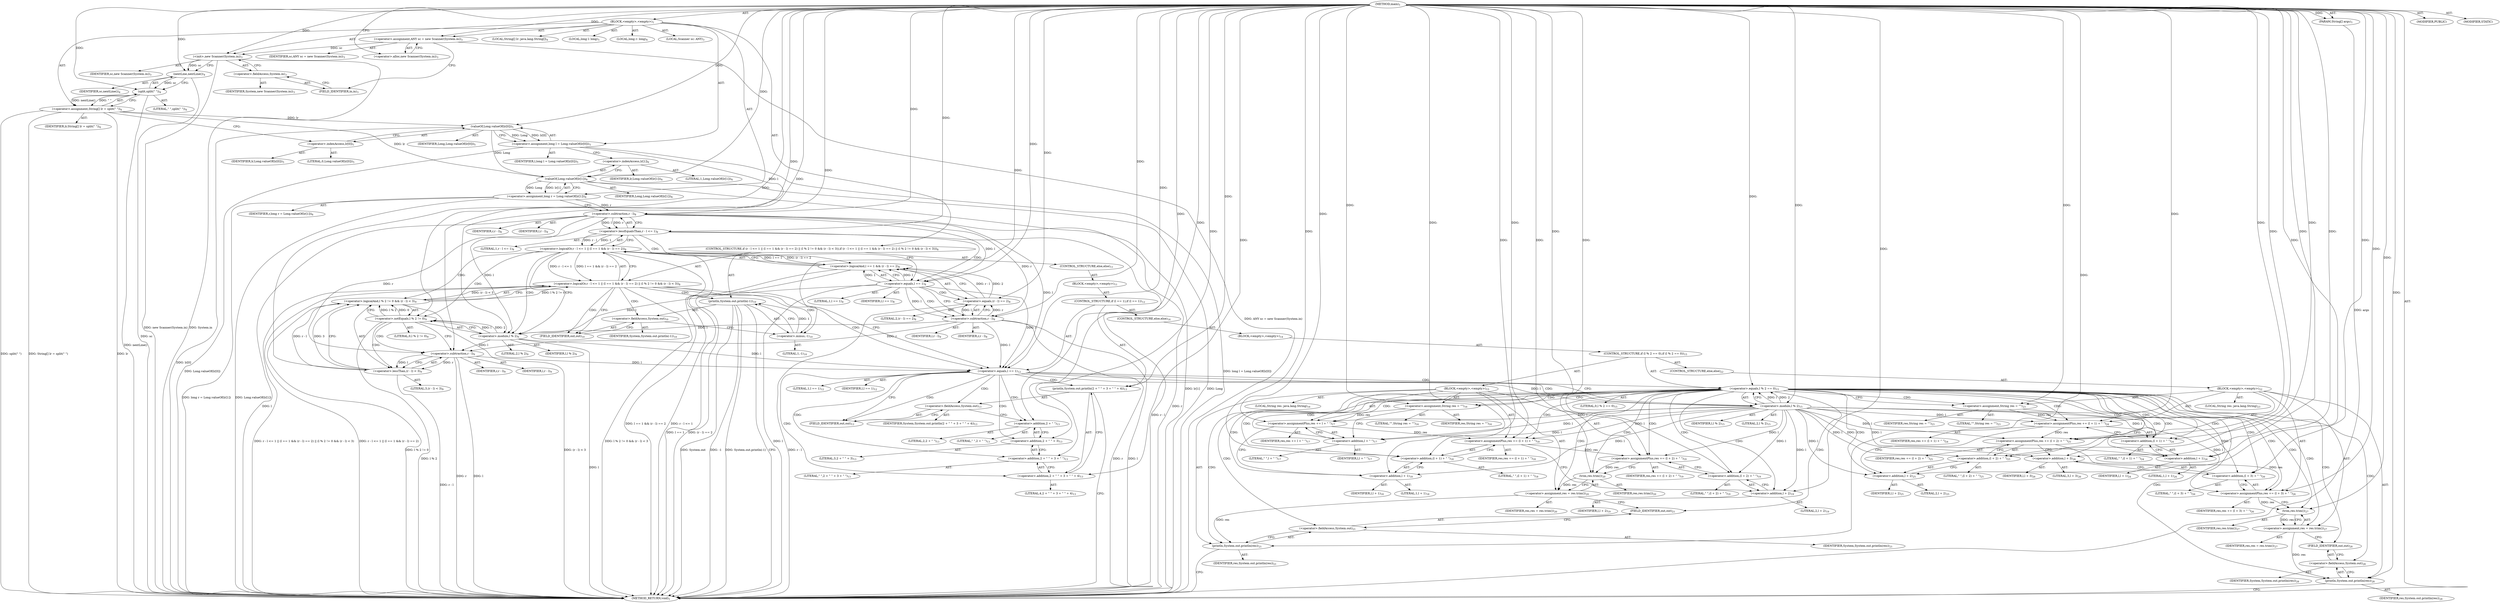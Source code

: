 digraph "main" {  
"19" [label = <(METHOD,main)<SUB>1</SUB>> ]
"20" [label = <(PARAM,String[] args)<SUB>1</SUB>> ]
"21" [label = <(BLOCK,&lt;empty&gt;,&lt;empty&gt;)<SUB>1</SUB>> ]
"4" [label = <(LOCAL,Scanner sc: ANY)<SUB>3</SUB>> ]
"22" [label = <(&lt;operator&gt;.assignment,ANY sc = new Scanner(System.in))<SUB>3</SUB>> ]
"23" [label = <(IDENTIFIER,sc,ANY sc = new Scanner(System.in))<SUB>3</SUB>> ]
"24" [label = <(&lt;operator&gt;.alloc,new Scanner(System.in))<SUB>3</SUB>> ]
"25" [label = <(&lt;init&gt;,new Scanner(System.in))<SUB>3</SUB>> ]
"3" [label = <(IDENTIFIER,sc,new Scanner(System.in))<SUB>3</SUB>> ]
"26" [label = <(&lt;operator&gt;.fieldAccess,System.in)<SUB>3</SUB>> ]
"27" [label = <(IDENTIFIER,System,new Scanner(System.in))<SUB>3</SUB>> ]
"28" [label = <(FIELD_IDENTIFIER,in,in)<SUB>3</SUB>> ]
"29" [label = <(LOCAL,String[] lr: java.lang.String[])<SUB>4</SUB>> ]
"30" [label = <(&lt;operator&gt;.assignment,String[] lr = split(&quot; &quot;))<SUB>4</SUB>> ]
"31" [label = <(IDENTIFIER,lr,String[] lr = split(&quot; &quot;))<SUB>4</SUB>> ]
"32" [label = <(split,split(&quot; &quot;))<SUB>4</SUB>> ]
"33" [label = <(nextLine,nextLine())<SUB>4</SUB>> ]
"34" [label = <(IDENTIFIER,sc,nextLine())<SUB>4</SUB>> ]
"35" [label = <(LITERAL,&quot; &quot;,split(&quot; &quot;))<SUB>4</SUB>> ]
"36" [label = <(LOCAL,long l: long)<SUB>5</SUB>> ]
"37" [label = <(&lt;operator&gt;.assignment,long l = Long.valueOf(lr[0]))<SUB>5</SUB>> ]
"38" [label = <(IDENTIFIER,l,long l = Long.valueOf(lr[0]))<SUB>5</SUB>> ]
"39" [label = <(valueOf,Long.valueOf(lr[0]))<SUB>5</SUB>> ]
"40" [label = <(IDENTIFIER,Long,Long.valueOf(lr[0]))<SUB>5</SUB>> ]
"41" [label = <(&lt;operator&gt;.indexAccess,lr[0])<SUB>5</SUB>> ]
"42" [label = <(IDENTIFIER,lr,Long.valueOf(lr[0]))<SUB>5</SUB>> ]
"43" [label = <(LITERAL,0,Long.valueOf(lr[0]))<SUB>5</SUB>> ]
"44" [label = <(LOCAL,long r: long)<SUB>6</SUB>> ]
"45" [label = <(&lt;operator&gt;.assignment,long r = Long.valueOf(lr[1]))<SUB>6</SUB>> ]
"46" [label = <(IDENTIFIER,r,long r = Long.valueOf(lr[1]))<SUB>6</SUB>> ]
"47" [label = <(valueOf,Long.valueOf(lr[1]))<SUB>6</SUB>> ]
"48" [label = <(IDENTIFIER,Long,Long.valueOf(lr[1]))<SUB>6</SUB>> ]
"49" [label = <(&lt;operator&gt;.indexAccess,lr[1])<SUB>6</SUB>> ]
"50" [label = <(IDENTIFIER,lr,Long.valueOf(lr[1]))<SUB>6</SUB>> ]
"51" [label = <(LITERAL,1,Long.valueOf(lr[1]))<SUB>6</SUB>> ]
"52" [label = <(CONTROL_STRUCTURE,if (r - l &lt;= 1 || (l == 1 &amp;&amp; (r - l) == 2) || (l % 2 != 0 &amp;&amp; (r - l) &lt; 3)),if (r - l &lt;= 1 || (l == 1 &amp;&amp; (r - l) == 2) || (l % 2 != 0 &amp;&amp; (r - l) &lt; 3)))<SUB>8</SUB>> ]
"53" [label = <(&lt;operator&gt;.logicalOr,r - l &lt;= 1 || (l == 1 &amp;&amp; (r - l) == 2) || (l % 2 != 0 &amp;&amp; (r - l) &lt; 3))<SUB>8</SUB>> ]
"54" [label = <(&lt;operator&gt;.logicalOr,r - l &lt;= 1 || (l == 1 &amp;&amp; (r - l) == 2))<SUB>8</SUB>> ]
"55" [label = <(&lt;operator&gt;.lessEqualsThan,r - l &lt;= 1)<SUB>8</SUB>> ]
"56" [label = <(&lt;operator&gt;.subtraction,r - l)<SUB>8</SUB>> ]
"57" [label = <(IDENTIFIER,r,r - l)<SUB>8</SUB>> ]
"58" [label = <(IDENTIFIER,l,r - l)<SUB>8</SUB>> ]
"59" [label = <(LITERAL,1,r - l &lt;= 1)<SUB>8</SUB>> ]
"60" [label = <(&lt;operator&gt;.logicalAnd,l == 1 &amp;&amp; (r - l) == 2)<SUB>8</SUB>> ]
"61" [label = <(&lt;operator&gt;.equals,l == 1)<SUB>8</SUB>> ]
"62" [label = <(IDENTIFIER,l,l == 1)<SUB>8</SUB>> ]
"63" [label = <(LITERAL,1,l == 1)<SUB>8</SUB>> ]
"64" [label = <(&lt;operator&gt;.equals,(r - l) == 2)<SUB>8</SUB>> ]
"65" [label = <(&lt;operator&gt;.subtraction,r - l)<SUB>8</SUB>> ]
"66" [label = <(IDENTIFIER,r,r - l)<SUB>8</SUB>> ]
"67" [label = <(IDENTIFIER,l,r - l)<SUB>8</SUB>> ]
"68" [label = <(LITERAL,2,(r - l) == 2)<SUB>8</SUB>> ]
"69" [label = <(&lt;operator&gt;.logicalAnd,l % 2 != 0 &amp;&amp; (r - l) &lt; 3)<SUB>9</SUB>> ]
"70" [label = <(&lt;operator&gt;.notEquals,l % 2 != 0)<SUB>9</SUB>> ]
"71" [label = <(&lt;operator&gt;.modulo,l % 2)<SUB>9</SUB>> ]
"72" [label = <(IDENTIFIER,l,l % 2)<SUB>9</SUB>> ]
"73" [label = <(LITERAL,2,l % 2)<SUB>9</SUB>> ]
"74" [label = <(LITERAL,0,l % 2 != 0)<SUB>9</SUB>> ]
"75" [label = <(&lt;operator&gt;.lessThan,(r - l) &lt; 3)<SUB>9</SUB>> ]
"76" [label = <(&lt;operator&gt;.subtraction,r - l)<SUB>9</SUB>> ]
"77" [label = <(IDENTIFIER,r,r - l)<SUB>9</SUB>> ]
"78" [label = <(IDENTIFIER,l,r - l)<SUB>9</SUB>> ]
"79" [label = <(LITERAL,3,(r - l) &lt; 3)<SUB>9</SUB>> ]
"80" [label = <(println,System.out.println(-1))<SUB>10</SUB>> ]
"81" [label = <(&lt;operator&gt;.fieldAccess,System.out)<SUB>10</SUB>> ]
"82" [label = <(IDENTIFIER,System,System.out.println(-1))<SUB>10</SUB>> ]
"83" [label = <(FIELD_IDENTIFIER,out,out)<SUB>10</SUB>> ]
"84" [label = <(&lt;operator&gt;.minus,-1)<SUB>10</SUB>> ]
"85" [label = <(LITERAL,1,-1)<SUB>10</SUB>> ]
"86" [label = <(CONTROL_STRUCTURE,else,else)<SUB>11</SUB>> ]
"87" [label = <(BLOCK,&lt;empty&gt;,&lt;empty&gt;)<SUB>11</SUB>> ]
"88" [label = <(CONTROL_STRUCTURE,if (l == 1),if (l == 1))<SUB>12</SUB>> ]
"89" [label = <(&lt;operator&gt;.equals,l == 1)<SUB>12</SUB>> ]
"90" [label = <(IDENTIFIER,l,l == 1)<SUB>12</SUB>> ]
"91" [label = <(LITERAL,1,l == 1)<SUB>12</SUB>> ]
"92" [label = <(println,System.out.println(2 + &quot; &quot; + 3 + &quot; &quot; + 4))<SUB>13</SUB>> ]
"93" [label = <(&lt;operator&gt;.fieldAccess,System.out)<SUB>13</SUB>> ]
"94" [label = <(IDENTIFIER,System,System.out.println(2 + &quot; &quot; + 3 + &quot; &quot; + 4))<SUB>13</SUB>> ]
"95" [label = <(FIELD_IDENTIFIER,out,out)<SUB>13</SUB>> ]
"96" [label = <(&lt;operator&gt;.addition,2 + &quot; &quot; + 3 + &quot; &quot; + 4)<SUB>13</SUB>> ]
"97" [label = <(&lt;operator&gt;.addition,2 + &quot; &quot; + 3 + &quot; &quot;)<SUB>13</SUB>> ]
"98" [label = <(&lt;operator&gt;.addition,2 + &quot; &quot; + 3)<SUB>13</SUB>> ]
"99" [label = <(&lt;operator&gt;.addition,2 + &quot; &quot;)<SUB>13</SUB>> ]
"100" [label = <(LITERAL,2,2 + &quot; &quot;)<SUB>13</SUB>> ]
"101" [label = <(LITERAL,&quot; &quot;,2 + &quot; &quot;)<SUB>13</SUB>> ]
"102" [label = <(LITERAL,3,2 + &quot; &quot; + 3)<SUB>13</SUB>> ]
"103" [label = <(LITERAL,&quot; &quot;,2 + &quot; &quot; + 3 + &quot; &quot;)<SUB>13</SUB>> ]
"104" [label = <(LITERAL,4,2 + &quot; &quot; + 3 + &quot; &quot; + 4)<SUB>13</SUB>> ]
"105" [label = <(CONTROL_STRUCTURE,else,else)<SUB>14</SUB>> ]
"106" [label = <(BLOCK,&lt;empty&gt;,&lt;empty&gt;)<SUB>14</SUB>> ]
"107" [label = <(CONTROL_STRUCTURE,if (l % 2 == 0),if (l % 2 == 0))<SUB>15</SUB>> ]
"108" [label = <(&lt;operator&gt;.equals,l % 2 == 0)<SUB>15</SUB>> ]
"109" [label = <(&lt;operator&gt;.modulo,l % 2)<SUB>15</SUB>> ]
"110" [label = <(IDENTIFIER,l,l % 2)<SUB>15</SUB>> ]
"111" [label = <(LITERAL,2,l % 2)<SUB>15</SUB>> ]
"112" [label = <(LITERAL,0,l % 2 == 0)<SUB>15</SUB>> ]
"113" [label = <(BLOCK,&lt;empty&gt;,&lt;empty&gt;)<SUB>15</SUB>> ]
"114" [label = <(LOCAL,String res: java.lang.String)<SUB>16</SUB>> ]
"115" [label = <(&lt;operator&gt;.assignment,String res = &quot;&quot;)<SUB>16</SUB>> ]
"116" [label = <(IDENTIFIER,res,String res = &quot;&quot;)<SUB>16</SUB>> ]
"117" [label = <(LITERAL,&quot;&quot;,String res = &quot;&quot;)<SUB>16</SUB>> ]
"118" [label = <(&lt;operator&gt;.assignmentPlus,res += l + &quot; &quot;)<SUB>17</SUB>> ]
"119" [label = <(IDENTIFIER,res,res += l + &quot; &quot;)<SUB>17</SUB>> ]
"120" [label = <(&lt;operator&gt;.addition,l + &quot; &quot;)<SUB>17</SUB>> ]
"121" [label = <(IDENTIFIER,l,l + &quot; &quot;)<SUB>17</SUB>> ]
"122" [label = <(LITERAL,&quot; &quot;,l + &quot; &quot;)<SUB>17</SUB>> ]
"123" [label = <(&lt;operator&gt;.assignmentPlus,res += (l + 1) + &quot; &quot;)<SUB>18</SUB>> ]
"124" [label = <(IDENTIFIER,res,res += (l + 1) + &quot; &quot;)<SUB>18</SUB>> ]
"125" [label = <(&lt;operator&gt;.addition,(l + 1) + &quot; &quot;)<SUB>18</SUB>> ]
"126" [label = <(&lt;operator&gt;.addition,l + 1)<SUB>18</SUB>> ]
"127" [label = <(IDENTIFIER,l,l + 1)<SUB>18</SUB>> ]
"128" [label = <(LITERAL,1,l + 1)<SUB>18</SUB>> ]
"129" [label = <(LITERAL,&quot; &quot;,(l + 1) + &quot; &quot;)<SUB>18</SUB>> ]
"130" [label = <(&lt;operator&gt;.assignmentPlus,res += (l + 2) + &quot; &quot;)<SUB>19</SUB>> ]
"131" [label = <(IDENTIFIER,res,res += (l + 2) + &quot; &quot;)<SUB>19</SUB>> ]
"132" [label = <(&lt;operator&gt;.addition,(l + 2) + &quot; &quot;)<SUB>19</SUB>> ]
"133" [label = <(&lt;operator&gt;.addition,l + 2)<SUB>19</SUB>> ]
"134" [label = <(IDENTIFIER,l,l + 2)<SUB>19</SUB>> ]
"135" [label = <(LITERAL,2,l + 2)<SUB>19</SUB>> ]
"136" [label = <(LITERAL,&quot; &quot;,(l + 2) + &quot; &quot;)<SUB>19</SUB>> ]
"137" [label = <(&lt;operator&gt;.assignment,res = res.trim())<SUB>20</SUB>> ]
"138" [label = <(IDENTIFIER,res,res = res.trim())<SUB>20</SUB>> ]
"139" [label = <(trim,res.trim())<SUB>20</SUB>> ]
"140" [label = <(IDENTIFIER,res,res.trim())<SUB>20</SUB>> ]
"141" [label = <(println,System.out.println(res))<SUB>21</SUB>> ]
"142" [label = <(&lt;operator&gt;.fieldAccess,System.out)<SUB>21</SUB>> ]
"143" [label = <(IDENTIFIER,System,System.out.println(res))<SUB>21</SUB>> ]
"144" [label = <(FIELD_IDENTIFIER,out,out)<SUB>21</SUB>> ]
"145" [label = <(IDENTIFIER,res,System.out.println(res))<SUB>21</SUB>> ]
"146" [label = <(CONTROL_STRUCTURE,else,else)<SUB>22</SUB>> ]
"147" [label = <(BLOCK,&lt;empty&gt;,&lt;empty&gt;)<SUB>22</SUB>> ]
"148" [label = <(LOCAL,String res: java.lang.String)<SUB>23</SUB>> ]
"149" [label = <(&lt;operator&gt;.assignment,String res = &quot;&quot;)<SUB>23</SUB>> ]
"150" [label = <(IDENTIFIER,res,String res = &quot;&quot;)<SUB>23</SUB>> ]
"151" [label = <(LITERAL,&quot;&quot;,String res = &quot;&quot;)<SUB>23</SUB>> ]
"152" [label = <(&lt;operator&gt;.assignmentPlus,res += (l + 1) + &quot; &quot;)<SUB>24</SUB>> ]
"153" [label = <(IDENTIFIER,res,res += (l + 1) + &quot; &quot;)<SUB>24</SUB>> ]
"154" [label = <(&lt;operator&gt;.addition,(l + 1) + &quot; &quot;)<SUB>24</SUB>> ]
"155" [label = <(&lt;operator&gt;.addition,l + 1)<SUB>24</SUB>> ]
"156" [label = <(IDENTIFIER,l,l + 1)<SUB>24</SUB>> ]
"157" [label = <(LITERAL,1,l + 1)<SUB>24</SUB>> ]
"158" [label = <(LITERAL,&quot; &quot;,(l + 1) + &quot; &quot;)<SUB>24</SUB>> ]
"159" [label = <(&lt;operator&gt;.assignmentPlus,res += (l + 2) + &quot; &quot;)<SUB>25</SUB>> ]
"160" [label = <(IDENTIFIER,res,res += (l + 2) + &quot; &quot;)<SUB>25</SUB>> ]
"161" [label = <(&lt;operator&gt;.addition,(l + 2) + &quot; &quot;)<SUB>25</SUB>> ]
"162" [label = <(&lt;operator&gt;.addition,l + 2)<SUB>25</SUB>> ]
"163" [label = <(IDENTIFIER,l,l + 2)<SUB>25</SUB>> ]
"164" [label = <(LITERAL,2,l + 2)<SUB>25</SUB>> ]
"165" [label = <(LITERAL,&quot; &quot;,(l + 2) + &quot; &quot;)<SUB>25</SUB>> ]
"166" [label = <(&lt;operator&gt;.assignmentPlus,res += (l + 3) + &quot; &quot;)<SUB>26</SUB>> ]
"167" [label = <(IDENTIFIER,res,res += (l + 3) + &quot; &quot;)<SUB>26</SUB>> ]
"168" [label = <(&lt;operator&gt;.addition,(l + 3) + &quot; &quot;)<SUB>26</SUB>> ]
"169" [label = <(&lt;operator&gt;.addition,l + 3)<SUB>26</SUB>> ]
"170" [label = <(IDENTIFIER,l,l + 3)<SUB>26</SUB>> ]
"171" [label = <(LITERAL,3,l + 3)<SUB>26</SUB>> ]
"172" [label = <(LITERAL,&quot; &quot;,(l + 3) + &quot; &quot;)<SUB>26</SUB>> ]
"173" [label = <(&lt;operator&gt;.assignment,res = res.trim())<SUB>27</SUB>> ]
"174" [label = <(IDENTIFIER,res,res = res.trim())<SUB>27</SUB>> ]
"175" [label = <(trim,res.trim())<SUB>27</SUB>> ]
"176" [label = <(IDENTIFIER,res,res.trim())<SUB>27</SUB>> ]
"177" [label = <(println,System.out.println(res))<SUB>28</SUB>> ]
"178" [label = <(&lt;operator&gt;.fieldAccess,System.out)<SUB>28</SUB>> ]
"179" [label = <(IDENTIFIER,System,System.out.println(res))<SUB>28</SUB>> ]
"180" [label = <(FIELD_IDENTIFIER,out,out)<SUB>28</SUB>> ]
"181" [label = <(IDENTIFIER,res,System.out.println(res))<SUB>28</SUB>> ]
"182" [label = <(MODIFIER,PUBLIC)> ]
"183" [label = <(MODIFIER,STATIC)> ]
"184" [label = <(METHOD_RETURN,void)<SUB>1</SUB>> ]
  "19" -> "20"  [ label = "AST: "] 
  "19" -> "21"  [ label = "AST: "] 
  "19" -> "182"  [ label = "AST: "] 
  "19" -> "183"  [ label = "AST: "] 
  "19" -> "184"  [ label = "AST: "] 
  "21" -> "4"  [ label = "AST: "] 
  "21" -> "22"  [ label = "AST: "] 
  "21" -> "25"  [ label = "AST: "] 
  "21" -> "29"  [ label = "AST: "] 
  "21" -> "30"  [ label = "AST: "] 
  "21" -> "36"  [ label = "AST: "] 
  "21" -> "37"  [ label = "AST: "] 
  "21" -> "44"  [ label = "AST: "] 
  "21" -> "45"  [ label = "AST: "] 
  "21" -> "52"  [ label = "AST: "] 
  "22" -> "23"  [ label = "AST: "] 
  "22" -> "24"  [ label = "AST: "] 
  "25" -> "3"  [ label = "AST: "] 
  "25" -> "26"  [ label = "AST: "] 
  "26" -> "27"  [ label = "AST: "] 
  "26" -> "28"  [ label = "AST: "] 
  "30" -> "31"  [ label = "AST: "] 
  "30" -> "32"  [ label = "AST: "] 
  "32" -> "33"  [ label = "AST: "] 
  "32" -> "35"  [ label = "AST: "] 
  "33" -> "34"  [ label = "AST: "] 
  "37" -> "38"  [ label = "AST: "] 
  "37" -> "39"  [ label = "AST: "] 
  "39" -> "40"  [ label = "AST: "] 
  "39" -> "41"  [ label = "AST: "] 
  "41" -> "42"  [ label = "AST: "] 
  "41" -> "43"  [ label = "AST: "] 
  "45" -> "46"  [ label = "AST: "] 
  "45" -> "47"  [ label = "AST: "] 
  "47" -> "48"  [ label = "AST: "] 
  "47" -> "49"  [ label = "AST: "] 
  "49" -> "50"  [ label = "AST: "] 
  "49" -> "51"  [ label = "AST: "] 
  "52" -> "53"  [ label = "AST: "] 
  "52" -> "80"  [ label = "AST: "] 
  "52" -> "86"  [ label = "AST: "] 
  "53" -> "54"  [ label = "AST: "] 
  "53" -> "69"  [ label = "AST: "] 
  "54" -> "55"  [ label = "AST: "] 
  "54" -> "60"  [ label = "AST: "] 
  "55" -> "56"  [ label = "AST: "] 
  "55" -> "59"  [ label = "AST: "] 
  "56" -> "57"  [ label = "AST: "] 
  "56" -> "58"  [ label = "AST: "] 
  "60" -> "61"  [ label = "AST: "] 
  "60" -> "64"  [ label = "AST: "] 
  "61" -> "62"  [ label = "AST: "] 
  "61" -> "63"  [ label = "AST: "] 
  "64" -> "65"  [ label = "AST: "] 
  "64" -> "68"  [ label = "AST: "] 
  "65" -> "66"  [ label = "AST: "] 
  "65" -> "67"  [ label = "AST: "] 
  "69" -> "70"  [ label = "AST: "] 
  "69" -> "75"  [ label = "AST: "] 
  "70" -> "71"  [ label = "AST: "] 
  "70" -> "74"  [ label = "AST: "] 
  "71" -> "72"  [ label = "AST: "] 
  "71" -> "73"  [ label = "AST: "] 
  "75" -> "76"  [ label = "AST: "] 
  "75" -> "79"  [ label = "AST: "] 
  "76" -> "77"  [ label = "AST: "] 
  "76" -> "78"  [ label = "AST: "] 
  "80" -> "81"  [ label = "AST: "] 
  "80" -> "84"  [ label = "AST: "] 
  "81" -> "82"  [ label = "AST: "] 
  "81" -> "83"  [ label = "AST: "] 
  "84" -> "85"  [ label = "AST: "] 
  "86" -> "87"  [ label = "AST: "] 
  "87" -> "88"  [ label = "AST: "] 
  "88" -> "89"  [ label = "AST: "] 
  "88" -> "92"  [ label = "AST: "] 
  "88" -> "105"  [ label = "AST: "] 
  "89" -> "90"  [ label = "AST: "] 
  "89" -> "91"  [ label = "AST: "] 
  "92" -> "93"  [ label = "AST: "] 
  "92" -> "96"  [ label = "AST: "] 
  "93" -> "94"  [ label = "AST: "] 
  "93" -> "95"  [ label = "AST: "] 
  "96" -> "97"  [ label = "AST: "] 
  "96" -> "104"  [ label = "AST: "] 
  "97" -> "98"  [ label = "AST: "] 
  "97" -> "103"  [ label = "AST: "] 
  "98" -> "99"  [ label = "AST: "] 
  "98" -> "102"  [ label = "AST: "] 
  "99" -> "100"  [ label = "AST: "] 
  "99" -> "101"  [ label = "AST: "] 
  "105" -> "106"  [ label = "AST: "] 
  "106" -> "107"  [ label = "AST: "] 
  "107" -> "108"  [ label = "AST: "] 
  "107" -> "113"  [ label = "AST: "] 
  "107" -> "146"  [ label = "AST: "] 
  "108" -> "109"  [ label = "AST: "] 
  "108" -> "112"  [ label = "AST: "] 
  "109" -> "110"  [ label = "AST: "] 
  "109" -> "111"  [ label = "AST: "] 
  "113" -> "114"  [ label = "AST: "] 
  "113" -> "115"  [ label = "AST: "] 
  "113" -> "118"  [ label = "AST: "] 
  "113" -> "123"  [ label = "AST: "] 
  "113" -> "130"  [ label = "AST: "] 
  "113" -> "137"  [ label = "AST: "] 
  "113" -> "141"  [ label = "AST: "] 
  "115" -> "116"  [ label = "AST: "] 
  "115" -> "117"  [ label = "AST: "] 
  "118" -> "119"  [ label = "AST: "] 
  "118" -> "120"  [ label = "AST: "] 
  "120" -> "121"  [ label = "AST: "] 
  "120" -> "122"  [ label = "AST: "] 
  "123" -> "124"  [ label = "AST: "] 
  "123" -> "125"  [ label = "AST: "] 
  "125" -> "126"  [ label = "AST: "] 
  "125" -> "129"  [ label = "AST: "] 
  "126" -> "127"  [ label = "AST: "] 
  "126" -> "128"  [ label = "AST: "] 
  "130" -> "131"  [ label = "AST: "] 
  "130" -> "132"  [ label = "AST: "] 
  "132" -> "133"  [ label = "AST: "] 
  "132" -> "136"  [ label = "AST: "] 
  "133" -> "134"  [ label = "AST: "] 
  "133" -> "135"  [ label = "AST: "] 
  "137" -> "138"  [ label = "AST: "] 
  "137" -> "139"  [ label = "AST: "] 
  "139" -> "140"  [ label = "AST: "] 
  "141" -> "142"  [ label = "AST: "] 
  "141" -> "145"  [ label = "AST: "] 
  "142" -> "143"  [ label = "AST: "] 
  "142" -> "144"  [ label = "AST: "] 
  "146" -> "147"  [ label = "AST: "] 
  "147" -> "148"  [ label = "AST: "] 
  "147" -> "149"  [ label = "AST: "] 
  "147" -> "152"  [ label = "AST: "] 
  "147" -> "159"  [ label = "AST: "] 
  "147" -> "166"  [ label = "AST: "] 
  "147" -> "173"  [ label = "AST: "] 
  "147" -> "177"  [ label = "AST: "] 
  "149" -> "150"  [ label = "AST: "] 
  "149" -> "151"  [ label = "AST: "] 
  "152" -> "153"  [ label = "AST: "] 
  "152" -> "154"  [ label = "AST: "] 
  "154" -> "155"  [ label = "AST: "] 
  "154" -> "158"  [ label = "AST: "] 
  "155" -> "156"  [ label = "AST: "] 
  "155" -> "157"  [ label = "AST: "] 
  "159" -> "160"  [ label = "AST: "] 
  "159" -> "161"  [ label = "AST: "] 
  "161" -> "162"  [ label = "AST: "] 
  "161" -> "165"  [ label = "AST: "] 
  "162" -> "163"  [ label = "AST: "] 
  "162" -> "164"  [ label = "AST: "] 
  "166" -> "167"  [ label = "AST: "] 
  "166" -> "168"  [ label = "AST: "] 
  "168" -> "169"  [ label = "AST: "] 
  "168" -> "172"  [ label = "AST: "] 
  "169" -> "170"  [ label = "AST: "] 
  "169" -> "171"  [ label = "AST: "] 
  "173" -> "174"  [ label = "AST: "] 
  "173" -> "175"  [ label = "AST: "] 
  "175" -> "176"  [ label = "AST: "] 
  "177" -> "178"  [ label = "AST: "] 
  "177" -> "181"  [ label = "AST: "] 
  "178" -> "179"  [ label = "AST: "] 
  "178" -> "180"  [ label = "AST: "] 
  "22" -> "28"  [ label = "CFG: "] 
  "25" -> "33"  [ label = "CFG: "] 
  "30" -> "41"  [ label = "CFG: "] 
  "37" -> "49"  [ label = "CFG: "] 
  "45" -> "56"  [ label = "CFG: "] 
  "24" -> "22"  [ label = "CFG: "] 
  "26" -> "25"  [ label = "CFG: "] 
  "32" -> "30"  [ label = "CFG: "] 
  "39" -> "37"  [ label = "CFG: "] 
  "47" -> "45"  [ label = "CFG: "] 
  "53" -> "83"  [ label = "CFG: "] 
  "53" -> "89"  [ label = "CFG: "] 
  "80" -> "184"  [ label = "CFG: "] 
  "28" -> "26"  [ label = "CFG: "] 
  "33" -> "32"  [ label = "CFG: "] 
  "41" -> "39"  [ label = "CFG: "] 
  "49" -> "47"  [ label = "CFG: "] 
  "54" -> "53"  [ label = "CFG: "] 
  "54" -> "71"  [ label = "CFG: "] 
  "69" -> "53"  [ label = "CFG: "] 
  "81" -> "84"  [ label = "CFG: "] 
  "84" -> "80"  [ label = "CFG: "] 
  "55" -> "54"  [ label = "CFG: "] 
  "55" -> "61"  [ label = "CFG: "] 
  "60" -> "54"  [ label = "CFG: "] 
  "70" -> "69"  [ label = "CFG: "] 
  "70" -> "76"  [ label = "CFG: "] 
  "75" -> "69"  [ label = "CFG: "] 
  "83" -> "81"  [ label = "CFG: "] 
  "56" -> "55"  [ label = "CFG: "] 
  "61" -> "60"  [ label = "CFG: "] 
  "61" -> "65"  [ label = "CFG: "] 
  "64" -> "60"  [ label = "CFG: "] 
  "71" -> "70"  [ label = "CFG: "] 
  "76" -> "75"  [ label = "CFG: "] 
  "89" -> "95"  [ label = "CFG: "] 
  "89" -> "109"  [ label = "CFG: "] 
  "92" -> "184"  [ label = "CFG: "] 
  "65" -> "64"  [ label = "CFG: "] 
  "93" -> "99"  [ label = "CFG: "] 
  "96" -> "92"  [ label = "CFG: "] 
  "95" -> "93"  [ label = "CFG: "] 
  "97" -> "96"  [ label = "CFG: "] 
  "98" -> "97"  [ label = "CFG: "] 
  "108" -> "115"  [ label = "CFG: "] 
  "108" -> "149"  [ label = "CFG: "] 
  "99" -> "98"  [ label = "CFG: "] 
  "109" -> "108"  [ label = "CFG: "] 
  "115" -> "120"  [ label = "CFG: "] 
  "118" -> "126"  [ label = "CFG: "] 
  "123" -> "133"  [ label = "CFG: "] 
  "130" -> "139"  [ label = "CFG: "] 
  "137" -> "144"  [ label = "CFG: "] 
  "141" -> "184"  [ label = "CFG: "] 
  "120" -> "118"  [ label = "CFG: "] 
  "125" -> "123"  [ label = "CFG: "] 
  "132" -> "130"  [ label = "CFG: "] 
  "139" -> "137"  [ label = "CFG: "] 
  "142" -> "141"  [ label = "CFG: "] 
  "149" -> "155"  [ label = "CFG: "] 
  "152" -> "162"  [ label = "CFG: "] 
  "159" -> "169"  [ label = "CFG: "] 
  "166" -> "175"  [ label = "CFG: "] 
  "173" -> "180"  [ label = "CFG: "] 
  "177" -> "184"  [ label = "CFG: "] 
  "126" -> "125"  [ label = "CFG: "] 
  "133" -> "132"  [ label = "CFG: "] 
  "144" -> "142"  [ label = "CFG: "] 
  "154" -> "152"  [ label = "CFG: "] 
  "161" -> "159"  [ label = "CFG: "] 
  "168" -> "166"  [ label = "CFG: "] 
  "175" -> "173"  [ label = "CFG: "] 
  "178" -> "177"  [ label = "CFG: "] 
  "155" -> "154"  [ label = "CFG: "] 
  "162" -> "161"  [ label = "CFG: "] 
  "169" -> "168"  [ label = "CFG: "] 
  "180" -> "178"  [ label = "CFG: "] 
  "19" -> "24"  [ label = "CFG: "] 
  "20" -> "184"  [ label = "DDG: args"] 
  "22" -> "184"  [ label = "DDG: ANY sc = new Scanner(System.in)"] 
  "25" -> "184"  [ label = "DDG: System.in"] 
  "25" -> "184"  [ label = "DDG: new Scanner(System.in)"] 
  "30" -> "184"  [ label = "DDG: lr"] 
  "33" -> "184"  [ label = "DDG: sc"] 
  "32" -> "184"  [ label = "DDG: nextLine()"] 
  "30" -> "184"  [ label = "DDG: split(&quot; &quot;)"] 
  "30" -> "184"  [ label = "DDG: String[] lr = split(&quot; &quot;)"] 
  "39" -> "184"  [ label = "DDG: lr[0]"] 
  "37" -> "184"  [ label = "DDG: Long.valueOf(lr[0])"] 
  "37" -> "184"  [ label = "DDG: long l = Long.valueOf(lr[0])"] 
  "47" -> "184"  [ label = "DDG: Long"] 
  "47" -> "184"  [ label = "DDG: lr[1]"] 
  "45" -> "184"  [ label = "DDG: Long.valueOf(lr[1])"] 
  "45" -> "184"  [ label = "DDG: long r = Long.valueOf(lr[1])"] 
  "56" -> "184"  [ label = "DDG: r"] 
  "56" -> "184"  [ label = "DDG: l"] 
  "55" -> "184"  [ label = "DDG: r - l"] 
  "54" -> "184"  [ label = "DDG: r - l &lt;= 1"] 
  "61" -> "184"  [ label = "DDG: l"] 
  "60" -> "184"  [ label = "DDG: l == 1"] 
  "65" -> "184"  [ label = "DDG: r"] 
  "65" -> "184"  [ label = "DDG: l"] 
  "64" -> "184"  [ label = "DDG: r - l"] 
  "60" -> "184"  [ label = "DDG: (r - l) == 2"] 
  "54" -> "184"  [ label = "DDG: l == 1 &amp;&amp; (r - l) == 2"] 
  "53" -> "184"  [ label = "DDG: r - l &lt;= 1 || (l == 1 &amp;&amp; (r - l) == 2)"] 
  "71" -> "184"  [ label = "DDG: l"] 
  "70" -> "184"  [ label = "DDG: l % 2"] 
  "69" -> "184"  [ label = "DDG: l % 2 != 0"] 
  "76" -> "184"  [ label = "DDG: r"] 
  "76" -> "184"  [ label = "DDG: l"] 
  "75" -> "184"  [ label = "DDG: r - l"] 
  "69" -> "184"  [ label = "DDG: (r - l) &lt; 3"] 
  "53" -> "184"  [ label = "DDG: l % 2 != 0 &amp;&amp; (r - l) &lt; 3"] 
  "53" -> "184"  [ label = "DDG: r - l &lt;= 1 || (l == 1 &amp;&amp; (r - l) == 2) || (l % 2 != 0 &amp;&amp; (r - l) &lt; 3)"] 
  "80" -> "184"  [ label = "DDG: System.out"] 
  "80" -> "184"  [ label = "DDG: -1"] 
  "80" -> "184"  [ label = "DDG: System.out.println(-1)"] 
  "19" -> "20"  [ label = "DDG: "] 
  "19" -> "22"  [ label = "DDG: "] 
  "32" -> "30"  [ label = "DDG: nextLine()"] 
  "32" -> "30"  [ label = "DDG: &quot; &quot;"] 
  "39" -> "37"  [ label = "DDG: Long"] 
  "39" -> "37"  [ label = "DDG: lr[0]"] 
  "47" -> "45"  [ label = "DDG: Long"] 
  "47" -> "45"  [ label = "DDG: lr[1]"] 
  "22" -> "25"  [ label = "DDG: sc"] 
  "19" -> "25"  [ label = "DDG: "] 
  "33" -> "32"  [ label = "DDG: sc"] 
  "19" -> "32"  [ label = "DDG: "] 
  "19" -> "39"  [ label = "DDG: "] 
  "30" -> "39"  [ label = "DDG: lr"] 
  "39" -> "47"  [ label = "DDG: Long"] 
  "19" -> "47"  [ label = "DDG: "] 
  "30" -> "47"  [ label = "DDG: lr"] 
  "54" -> "53"  [ label = "DDG: r - l &lt;= 1"] 
  "54" -> "53"  [ label = "DDG: l == 1 &amp;&amp; (r - l) == 2"] 
  "69" -> "53"  [ label = "DDG: l % 2 != 0"] 
  "69" -> "53"  [ label = "DDG: (r - l) &lt; 3"] 
  "84" -> "80"  [ label = "DDG: 1"] 
  "25" -> "33"  [ label = "DDG: sc"] 
  "19" -> "33"  [ label = "DDG: "] 
  "55" -> "54"  [ label = "DDG: r - l"] 
  "55" -> "54"  [ label = "DDG: 1"] 
  "60" -> "54"  [ label = "DDG: l == 1"] 
  "60" -> "54"  [ label = "DDG: (r - l) == 2"] 
  "70" -> "69"  [ label = "DDG: l % 2"] 
  "70" -> "69"  [ label = "DDG: 0"] 
  "75" -> "69"  [ label = "DDG: r - l"] 
  "75" -> "69"  [ label = "DDG: 3"] 
  "19" -> "84"  [ label = "DDG: "] 
  "56" -> "55"  [ label = "DDG: r"] 
  "56" -> "55"  [ label = "DDG: l"] 
  "19" -> "55"  [ label = "DDG: "] 
  "61" -> "60"  [ label = "DDG: l"] 
  "61" -> "60"  [ label = "DDG: 1"] 
  "64" -> "60"  [ label = "DDG: r - l"] 
  "64" -> "60"  [ label = "DDG: 2"] 
  "71" -> "70"  [ label = "DDG: l"] 
  "71" -> "70"  [ label = "DDG: 2"] 
  "19" -> "70"  [ label = "DDG: "] 
  "76" -> "75"  [ label = "DDG: r"] 
  "76" -> "75"  [ label = "DDG: l"] 
  "19" -> "75"  [ label = "DDG: "] 
  "45" -> "56"  [ label = "DDG: r"] 
  "19" -> "56"  [ label = "DDG: "] 
  "37" -> "56"  [ label = "DDG: l"] 
  "56" -> "61"  [ label = "DDG: l"] 
  "19" -> "61"  [ label = "DDG: "] 
  "65" -> "64"  [ label = "DDG: r"] 
  "65" -> "64"  [ label = "DDG: l"] 
  "19" -> "64"  [ label = "DDG: "] 
  "56" -> "71"  [ label = "DDG: l"] 
  "61" -> "71"  [ label = "DDG: l"] 
  "65" -> "71"  [ label = "DDG: l"] 
  "19" -> "71"  [ label = "DDG: "] 
  "56" -> "76"  [ label = "DDG: r"] 
  "65" -> "76"  [ label = "DDG: r"] 
  "19" -> "76"  [ label = "DDG: "] 
  "71" -> "76"  [ label = "DDG: l"] 
  "56" -> "89"  [ label = "DDG: l"] 
  "61" -> "89"  [ label = "DDG: l"] 
  "65" -> "89"  [ label = "DDG: l"] 
  "71" -> "89"  [ label = "DDG: l"] 
  "76" -> "89"  [ label = "DDG: l"] 
  "19" -> "89"  [ label = "DDG: "] 
  "19" -> "92"  [ label = "DDG: "] 
  "56" -> "65"  [ label = "DDG: r"] 
  "19" -> "65"  [ label = "DDG: "] 
  "61" -> "65"  [ label = "DDG: l"] 
  "19" -> "96"  [ label = "DDG: "] 
  "19" -> "97"  [ label = "DDG: "] 
  "19" -> "98"  [ label = "DDG: "] 
  "109" -> "108"  [ label = "DDG: l"] 
  "109" -> "108"  [ label = "DDG: 2"] 
  "19" -> "108"  [ label = "DDG: "] 
  "19" -> "115"  [ label = "DDG: "] 
  "109" -> "118"  [ label = "DDG: l"] 
  "19" -> "118"  [ label = "DDG: "] 
  "19" -> "123"  [ label = "DDG: "] 
  "109" -> "123"  [ label = "DDG: l"] 
  "19" -> "130"  [ label = "DDG: "] 
  "109" -> "130"  [ label = "DDG: l"] 
  "139" -> "137"  [ label = "DDG: res"] 
  "19" -> "99"  [ label = "DDG: "] 
  "89" -> "109"  [ label = "DDG: l"] 
  "19" -> "109"  [ label = "DDG: "] 
  "115" -> "118"  [ label = "DDG: res"] 
  "118" -> "123"  [ label = "DDG: res"] 
  "123" -> "130"  [ label = "DDG: res"] 
  "137" -> "141"  [ label = "DDG: res"] 
  "19" -> "141"  [ label = "DDG: "] 
  "19" -> "149"  [ label = "DDG: "] 
  "109" -> "152"  [ label = "DDG: l"] 
  "19" -> "152"  [ label = "DDG: "] 
  "19" -> "159"  [ label = "DDG: "] 
  "109" -> "159"  [ label = "DDG: l"] 
  "19" -> "166"  [ label = "DDG: "] 
  "109" -> "166"  [ label = "DDG: l"] 
  "175" -> "173"  [ label = "DDG: res"] 
  "109" -> "120"  [ label = "DDG: l"] 
  "19" -> "120"  [ label = "DDG: "] 
  "19" -> "125"  [ label = "DDG: "] 
  "109" -> "125"  [ label = "DDG: l"] 
  "19" -> "132"  [ label = "DDG: "] 
  "109" -> "132"  [ label = "DDG: l"] 
  "130" -> "139"  [ label = "DDG: res"] 
  "19" -> "139"  [ label = "DDG: "] 
  "149" -> "152"  [ label = "DDG: res"] 
  "152" -> "159"  [ label = "DDG: res"] 
  "159" -> "166"  [ label = "DDG: res"] 
  "173" -> "177"  [ label = "DDG: res"] 
  "19" -> "177"  [ label = "DDG: "] 
  "19" -> "126"  [ label = "DDG: "] 
  "109" -> "126"  [ label = "DDG: l"] 
  "19" -> "133"  [ label = "DDG: "] 
  "109" -> "133"  [ label = "DDG: l"] 
  "109" -> "154"  [ label = "DDG: l"] 
  "19" -> "154"  [ label = "DDG: "] 
  "19" -> "161"  [ label = "DDG: "] 
  "109" -> "161"  [ label = "DDG: l"] 
  "19" -> "168"  [ label = "DDG: "] 
  "109" -> "168"  [ label = "DDG: l"] 
  "166" -> "175"  [ label = "DDG: res"] 
  "19" -> "175"  [ label = "DDG: "] 
  "109" -> "155"  [ label = "DDG: l"] 
  "19" -> "155"  [ label = "DDG: "] 
  "19" -> "162"  [ label = "DDG: "] 
  "109" -> "162"  [ label = "DDG: l"] 
  "19" -> "169"  [ label = "DDG: "] 
  "109" -> "169"  [ label = "DDG: l"] 
  "53" -> "81"  [ label = "CDG: "] 
  "53" -> "84"  [ label = "CDG: "] 
  "53" -> "80"  [ label = "CDG: "] 
  "53" -> "89"  [ label = "CDG: "] 
  "53" -> "83"  [ label = "CDG: "] 
  "54" -> "69"  [ label = "CDG: "] 
  "54" -> "70"  [ label = "CDG: "] 
  "54" -> "71"  [ label = "CDG: "] 
  "55" -> "60"  [ label = "CDG: "] 
  "55" -> "61"  [ label = "CDG: "] 
  "70" -> "75"  [ label = "CDG: "] 
  "70" -> "76"  [ label = "CDG: "] 
  "61" -> "64"  [ label = "CDG: "] 
  "61" -> "65"  [ label = "CDG: "] 
  "89" -> "96"  [ label = "CDG: "] 
  "89" -> "98"  [ label = "CDG: "] 
  "89" -> "95"  [ label = "CDG: "] 
  "89" -> "92"  [ label = "CDG: "] 
  "89" -> "97"  [ label = "CDG: "] 
  "89" -> "93"  [ label = "CDG: "] 
  "89" -> "108"  [ label = "CDG: "] 
  "89" -> "99"  [ label = "CDG: "] 
  "89" -> "109"  [ label = "CDG: "] 
  "108" -> "115"  [ label = "CDG: "] 
  "108" -> "120"  [ label = "CDG: "] 
  "108" -> "154"  [ label = "CDG: "] 
  "108" -> "169"  [ label = "CDG: "] 
  "108" -> "161"  [ label = "CDG: "] 
  "108" -> "178"  [ label = "CDG: "] 
  "108" -> "149"  [ label = "CDG: "] 
  "108" -> "132"  [ label = "CDG: "] 
  "108" -> "162"  [ label = "CDG: "] 
  "108" -> "168"  [ label = "CDG: "] 
  "108" -> "144"  [ label = "CDG: "] 
  "108" -> "173"  [ label = "CDG: "] 
  "108" -> "137"  [ label = "CDG: "] 
  "108" -> "152"  [ label = "CDG: "] 
  "108" -> "130"  [ label = "CDG: "] 
  "108" -> "118"  [ label = "CDG: "] 
  "108" -> "155"  [ label = "CDG: "] 
  "108" -> "139"  [ label = "CDG: "] 
  "108" -> "180"  [ label = "CDG: "] 
  "108" -> "141"  [ label = "CDG: "] 
  "108" -> "166"  [ label = "CDG: "] 
  "108" -> "142"  [ label = "CDG: "] 
  "108" -> "123"  [ label = "CDG: "] 
  "108" -> "159"  [ label = "CDG: "] 
  "108" -> "126"  [ label = "CDG: "] 
  "108" -> "177"  [ label = "CDG: "] 
  "108" -> "175"  [ label = "CDG: "] 
  "108" -> "125"  [ label = "CDG: "] 
  "108" -> "133"  [ label = "CDG: "] 
}
